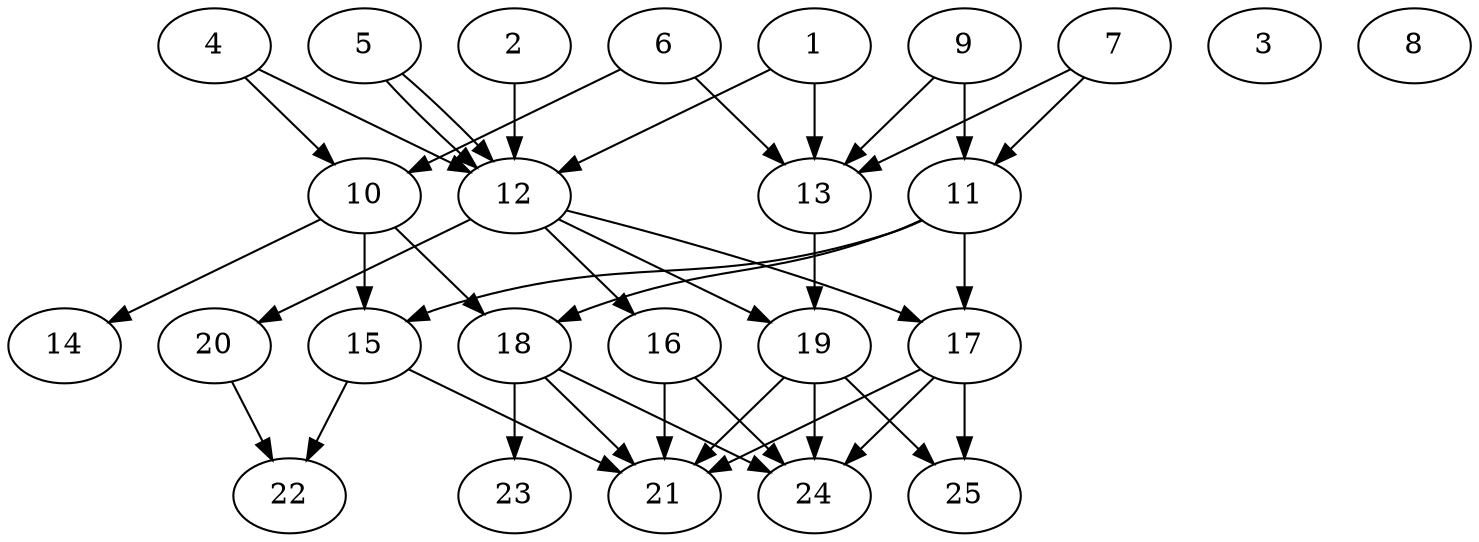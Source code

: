 // DAG automatically generated by daggen at Thu Oct  3 14:00:40 2019
// ./daggen --dot -n 25 --ccr 0.3 --fat 0.7 --regular 0.5 --density 0.6 --mindata 5242880 --maxdata 52428800 
digraph G {
  1 [size="23473493", alpha="0.12", expect_size="7042048"] 
  1 -> 12 [size ="7042048"]
  1 -> 13 [size ="7042048"]
  2 [size="71516160", alpha="0.03", expect_size="21454848"] 
  2 -> 12 [size ="21454848"]
  3 [size="152135680", alpha="0.06", expect_size="45640704"] 
  4 [size="117483520", alpha="0.11", expect_size="35245056"] 
  4 -> 10 [size ="35245056"]
  4 -> 12 [size ="35245056"]
  5 [size="150422187", alpha="0.18", expect_size="45126656"] 
  5 -> 12 [size ="45126656"]
  5 -> 12 [size ="45126656"]
  6 [size="27743573", alpha="0.10", expect_size="8323072"] 
  6 -> 10 [size ="8323072"]
  6 -> 13 [size ="8323072"]
  7 [size="69683200", alpha="0.14", expect_size="20904960"] 
  7 -> 11 [size ="20904960"]
  7 -> 13 [size ="20904960"]
  8 [size="83350187", alpha="0.19", expect_size="25005056"] 
  9 [size="169895253", alpha="0.20", expect_size="50968576"] 
  9 -> 11 [size ="50968576"]
  9 -> 13 [size ="50968576"]
  10 [size="105956693", alpha="0.08", expect_size="31787008"] 
  10 -> 14 [size ="31787008"]
  10 -> 15 [size ="31787008"]
  10 -> 18 [size ="31787008"]
  11 [size="121685333", alpha="0.05", expect_size="36505600"] 
  11 -> 15 [size ="36505600"]
  11 -> 17 [size ="36505600"]
  11 -> 18 [size ="36505600"]
  12 [size="60433067", alpha="0.06", expect_size="18129920"] 
  12 -> 16 [size ="18129920"]
  12 -> 17 [size ="18129920"]
  12 -> 19 [size ="18129920"]
  12 -> 20 [size ="18129920"]
  13 [size="83012267", alpha="0.12", expect_size="24903680"] 
  13 -> 19 [size ="24903680"]
  14 [size="130177707", alpha="0.07", expect_size="39053312"] 
  15 [size="60750507", alpha="0.14", expect_size="18225152"] 
  15 -> 21 [size ="18225152"]
  15 -> 22 [size ="18225152"]
  16 [size="41547093", alpha="0.15", expect_size="12464128"] 
  16 -> 21 [size ="12464128"]
  16 -> 24 [size ="12464128"]
  17 [size="119528107", alpha="0.07", expect_size="35858432"] 
  17 -> 21 [size ="35858432"]
  17 -> 24 [size ="35858432"]
  17 -> 25 [size ="35858432"]
  18 [size="69775360", alpha="0.15", expect_size="20932608"] 
  18 -> 21 [size ="20932608"]
  18 -> 23 [size ="20932608"]
  18 -> 24 [size ="20932608"]
  19 [size="64856747", alpha="0.09", expect_size="19457024"] 
  19 -> 21 [size ="19457024"]
  19 -> 24 [size ="19457024"]
  19 -> 25 [size ="19457024"]
  20 [size="64215040", alpha="0.03", expect_size="19264512"] 
  20 -> 22 [size ="19264512"]
  21 [size="123439787", alpha="0.19", expect_size="37031936"] 
  22 [size="165905067", alpha="0.01", expect_size="49771520"] 
  23 [size="53268480", alpha="0.00", expect_size="15980544"] 
  24 [size="150016000", alpha="0.12", expect_size="45004800"] 
  25 [size="44086613", alpha="0.01", expect_size="13225984"] 
}
